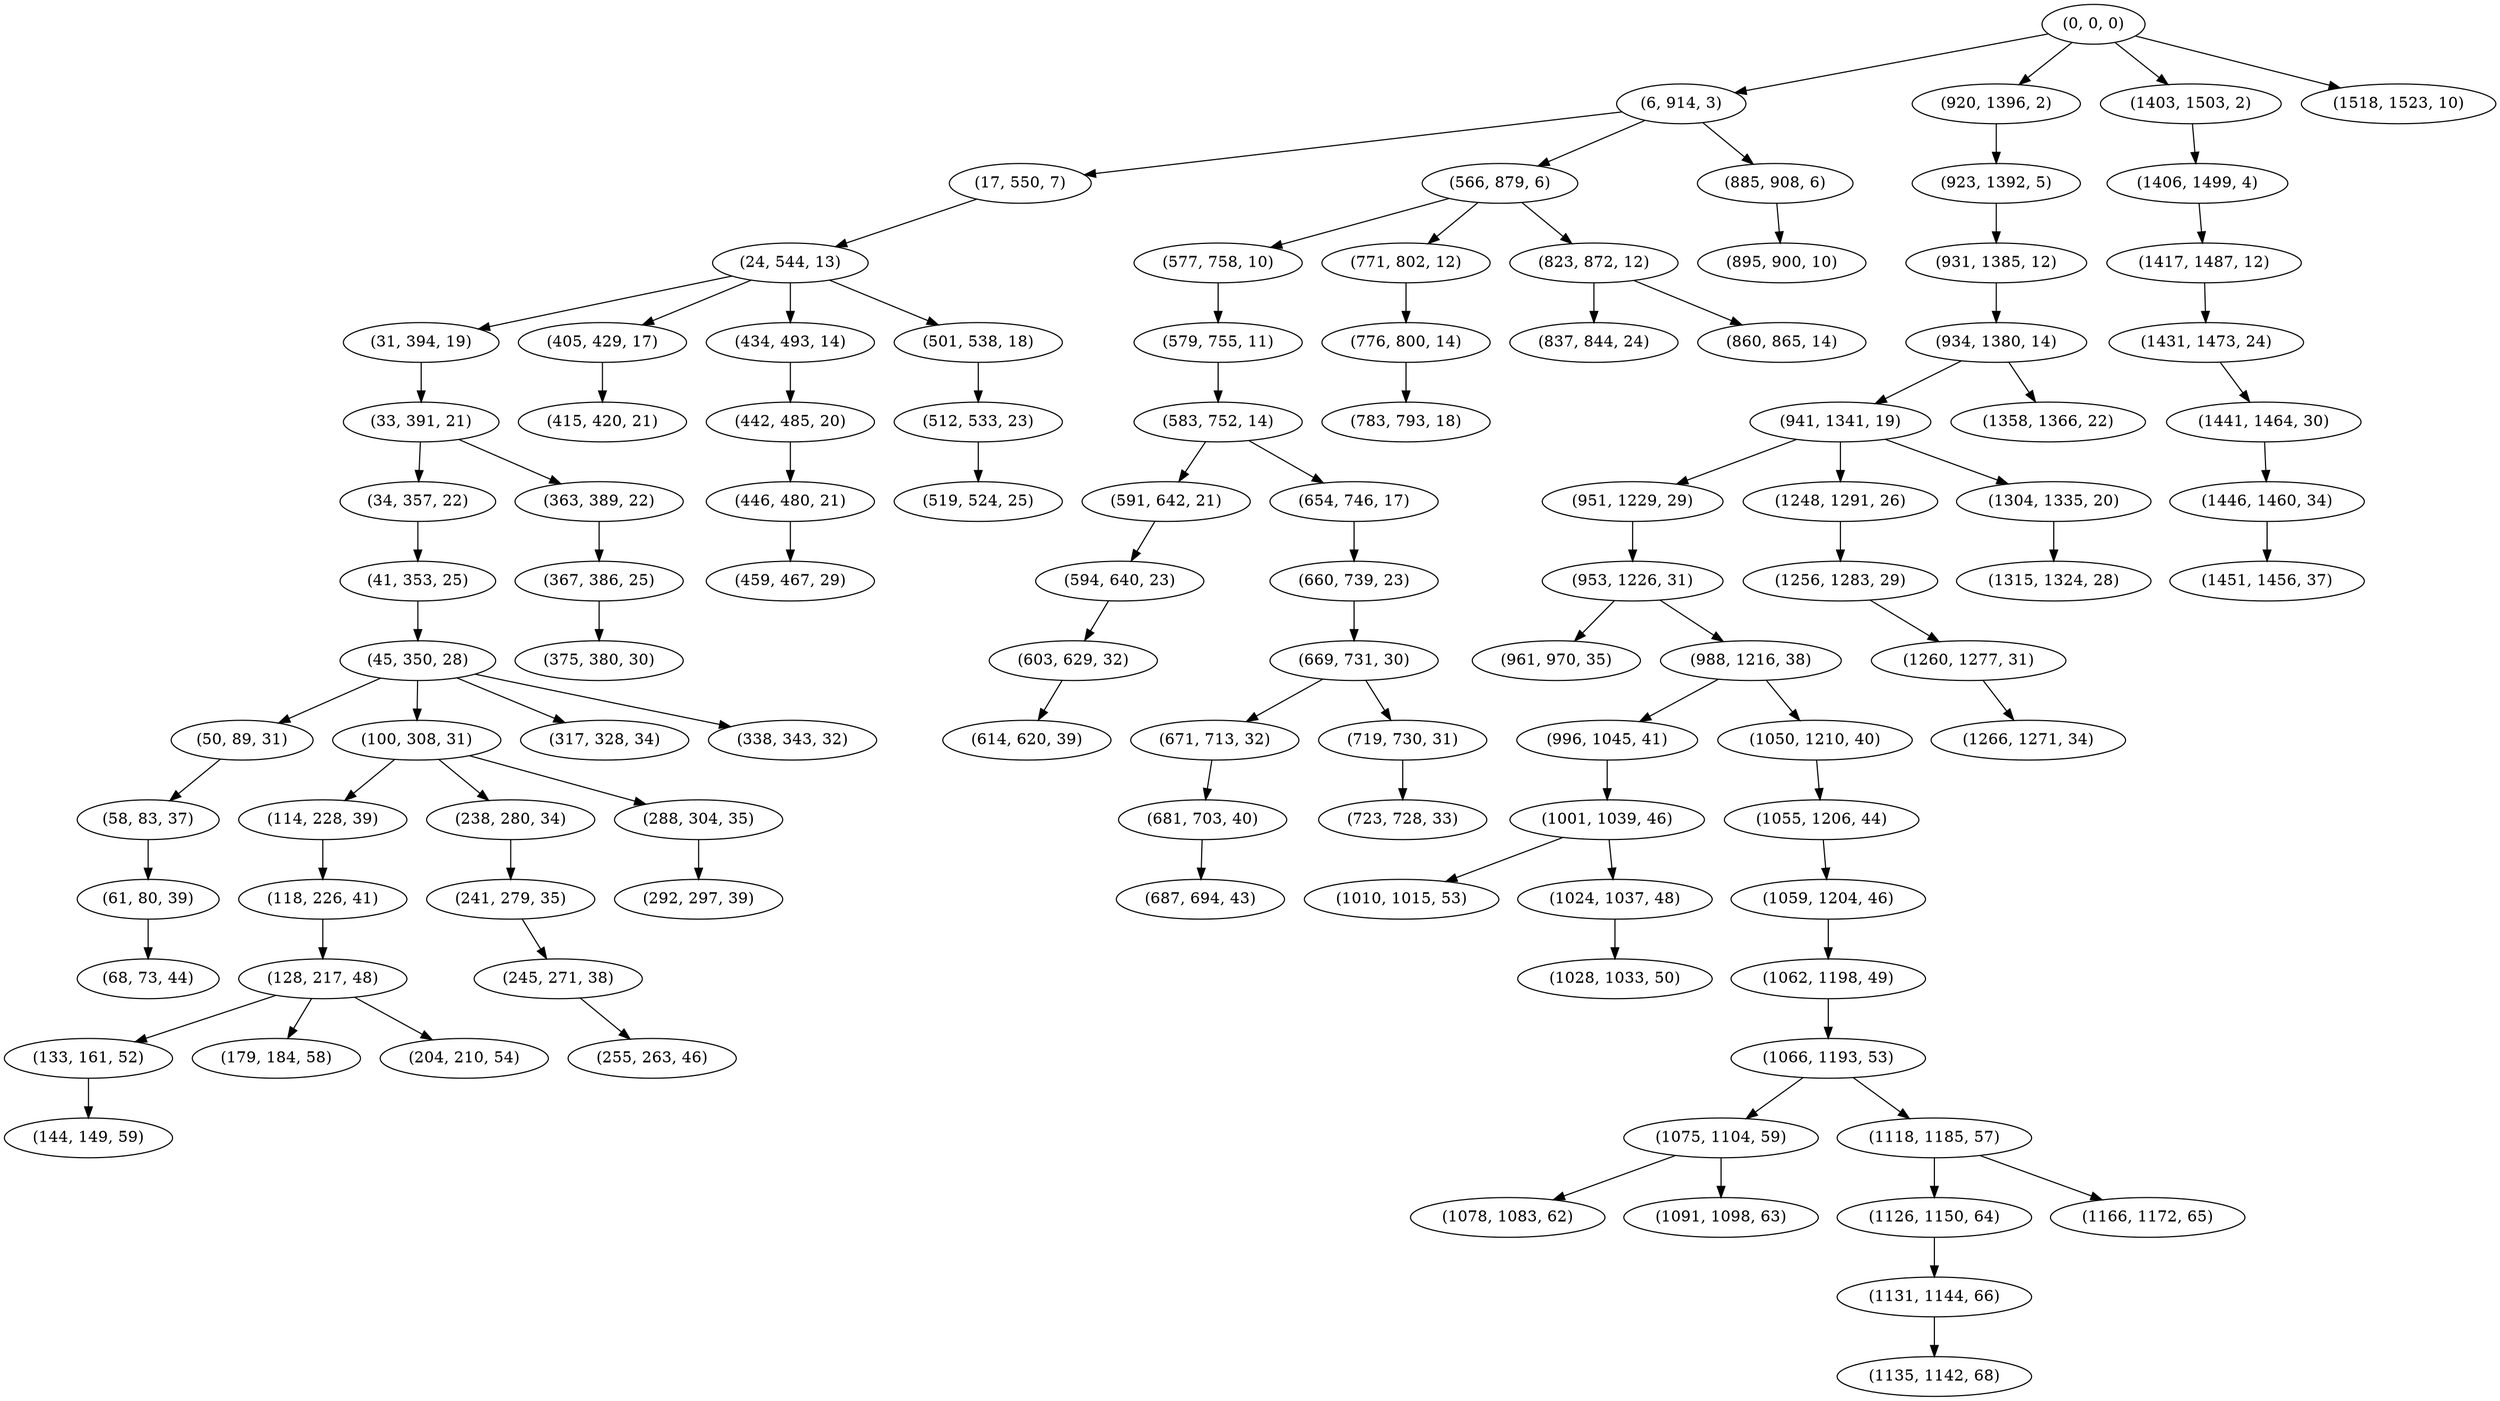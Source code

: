 digraph tree {
    "(0, 0, 0)";
    "(6, 914, 3)";
    "(17, 550, 7)";
    "(24, 544, 13)";
    "(31, 394, 19)";
    "(33, 391, 21)";
    "(34, 357, 22)";
    "(41, 353, 25)";
    "(45, 350, 28)";
    "(50, 89, 31)";
    "(58, 83, 37)";
    "(61, 80, 39)";
    "(68, 73, 44)";
    "(100, 308, 31)";
    "(114, 228, 39)";
    "(118, 226, 41)";
    "(128, 217, 48)";
    "(133, 161, 52)";
    "(144, 149, 59)";
    "(179, 184, 58)";
    "(204, 210, 54)";
    "(238, 280, 34)";
    "(241, 279, 35)";
    "(245, 271, 38)";
    "(255, 263, 46)";
    "(288, 304, 35)";
    "(292, 297, 39)";
    "(317, 328, 34)";
    "(338, 343, 32)";
    "(363, 389, 22)";
    "(367, 386, 25)";
    "(375, 380, 30)";
    "(405, 429, 17)";
    "(415, 420, 21)";
    "(434, 493, 14)";
    "(442, 485, 20)";
    "(446, 480, 21)";
    "(459, 467, 29)";
    "(501, 538, 18)";
    "(512, 533, 23)";
    "(519, 524, 25)";
    "(566, 879, 6)";
    "(577, 758, 10)";
    "(579, 755, 11)";
    "(583, 752, 14)";
    "(591, 642, 21)";
    "(594, 640, 23)";
    "(603, 629, 32)";
    "(614, 620, 39)";
    "(654, 746, 17)";
    "(660, 739, 23)";
    "(669, 731, 30)";
    "(671, 713, 32)";
    "(681, 703, 40)";
    "(687, 694, 43)";
    "(719, 730, 31)";
    "(723, 728, 33)";
    "(771, 802, 12)";
    "(776, 800, 14)";
    "(783, 793, 18)";
    "(823, 872, 12)";
    "(837, 844, 24)";
    "(860, 865, 14)";
    "(885, 908, 6)";
    "(895, 900, 10)";
    "(920, 1396, 2)";
    "(923, 1392, 5)";
    "(931, 1385, 12)";
    "(934, 1380, 14)";
    "(941, 1341, 19)";
    "(951, 1229, 29)";
    "(953, 1226, 31)";
    "(961, 970, 35)";
    "(988, 1216, 38)";
    "(996, 1045, 41)";
    "(1001, 1039, 46)";
    "(1010, 1015, 53)";
    "(1024, 1037, 48)";
    "(1028, 1033, 50)";
    "(1050, 1210, 40)";
    "(1055, 1206, 44)";
    "(1059, 1204, 46)";
    "(1062, 1198, 49)";
    "(1066, 1193, 53)";
    "(1075, 1104, 59)";
    "(1078, 1083, 62)";
    "(1091, 1098, 63)";
    "(1118, 1185, 57)";
    "(1126, 1150, 64)";
    "(1131, 1144, 66)";
    "(1135, 1142, 68)";
    "(1166, 1172, 65)";
    "(1248, 1291, 26)";
    "(1256, 1283, 29)";
    "(1260, 1277, 31)";
    "(1266, 1271, 34)";
    "(1304, 1335, 20)";
    "(1315, 1324, 28)";
    "(1358, 1366, 22)";
    "(1403, 1503, 2)";
    "(1406, 1499, 4)";
    "(1417, 1487, 12)";
    "(1431, 1473, 24)";
    "(1441, 1464, 30)";
    "(1446, 1460, 34)";
    "(1451, 1456, 37)";
    "(1518, 1523, 10)";
    "(0, 0, 0)" -> "(6, 914, 3)";
    "(0, 0, 0)" -> "(920, 1396, 2)";
    "(0, 0, 0)" -> "(1403, 1503, 2)";
    "(0, 0, 0)" -> "(1518, 1523, 10)";
    "(6, 914, 3)" -> "(17, 550, 7)";
    "(6, 914, 3)" -> "(566, 879, 6)";
    "(6, 914, 3)" -> "(885, 908, 6)";
    "(17, 550, 7)" -> "(24, 544, 13)";
    "(24, 544, 13)" -> "(31, 394, 19)";
    "(24, 544, 13)" -> "(405, 429, 17)";
    "(24, 544, 13)" -> "(434, 493, 14)";
    "(24, 544, 13)" -> "(501, 538, 18)";
    "(31, 394, 19)" -> "(33, 391, 21)";
    "(33, 391, 21)" -> "(34, 357, 22)";
    "(33, 391, 21)" -> "(363, 389, 22)";
    "(34, 357, 22)" -> "(41, 353, 25)";
    "(41, 353, 25)" -> "(45, 350, 28)";
    "(45, 350, 28)" -> "(50, 89, 31)";
    "(45, 350, 28)" -> "(100, 308, 31)";
    "(45, 350, 28)" -> "(317, 328, 34)";
    "(45, 350, 28)" -> "(338, 343, 32)";
    "(50, 89, 31)" -> "(58, 83, 37)";
    "(58, 83, 37)" -> "(61, 80, 39)";
    "(61, 80, 39)" -> "(68, 73, 44)";
    "(100, 308, 31)" -> "(114, 228, 39)";
    "(100, 308, 31)" -> "(238, 280, 34)";
    "(100, 308, 31)" -> "(288, 304, 35)";
    "(114, 228, 39)" -> "(118, 226, 41)";
    "(118, 226, 41)" -> "(128, 217, 48)";
    "(128, 217, 48)" -> "(133, 161, 52)";
    "(128, 217, 48)" -> "(179, 184, 58)";
    "(128, 217, 48)" -> "(204, 210, 54)";
    "(133, 161, 52)" -> "(144, 149, 59)";
    "(238, 280, 34)" -> "(241, 279, 35)";
    "(241, 279, 35)" -> "(245, 271, 38)";
    "(245, 271, 38)" -> "(255, 263, 46)";
    "(288, 304, 35)" -> "(292, 297, 39)";
    "(363, 389, 22)" -> "(367, 386, 25)";
    "(367, 386, 25)" -> "(375, 380, 30)";
    "(405, 429, 17)" -> "(415, 420, 21)";
    "(434, 493, 14)" -> "(442, 485, 20)";
    "(442, 485, 20)" -> "(446, 480, 21)";
    "(446, 480, 21)" -> "(459, 467, 29)";
    "(501, 538, 18)" -> "(512, 533, 23)";
    "(512, 533, 23)" -> "(519, 524, 25)";
    "(566, 879, 6)" -> "(577, 758, 10)";
    "(566, 879, 6)" -> "(771, 802, 12)";
    "(566, 879, 6)" -> "(823, 872, 12)";
    "(577, 758, 10)" -> "(579, 755, 11)";
    "(579, 755, 11)" -> "(583, 752, 14)";
    "(583, 752, 14)" -> "(591, 642, 21)";
    "(583, 752, 14)" -> "(654, 746, 17)";
    "(591, 642, 21)" -> "(594, 640, 23)";
    "(594, 640, 23)" -> "(603, 629, 32)";
    "(603, 629, 32)" -> "(614, 620, 39)";
    "(654, 746, 17)" -> "(660, 739, 23)";
    "(660, 739, 23)" -> "(669, 731, 30)";
    "(669, 731, 30)" -> "(671, 713, 32)";
    "(669, 731, 30)" -> "(719, 730, 31)";
    "(671, 713, 32)" -> "(681, 703, 40)";
    "(681, 703, 40)" -> "(687, 694, 43)";
    "(719, 730, 31)" -> "(723, 728, 33)";
    "(771, 802, 12)" -> "(776, 800, 14)";
    "(776, 800, 14)" -> "(783, 793, 18)";
    "(823, 872, 12)" -> "(837, 844, 24)";
    "(823, 872, 12)" -> "(860, 865, 14)";
    "(885, 908, 6)" -> "(895, 900, 10)";
    "(920, 1396, 2)" -> "(923, 1392, 5)";
    "(923, 1392, 5)" -> "(931, 1385, 12)";
    "(931, 1385, 12)" -> "(934, 1380, 14)";
    "(934, 1380, 14)" -> "(941, 1341, 19)";
    "(934, 1380, 14)" -> "(1358, 1366, 22)";
    "(941, 1341, 19)" -> "(951, 1229, 29)";
    "(941, 1341, 19)" -> "(1248, 1291, 26)";
    "(941, 1341, 19)" -> "(1304, 1335, 20)";
    "(951, 1229, 29)" -> "(953, 1226, 31)";
    "(953, 1226, 31)" -> "(961, 970, 35)";
    "(953, 1226, 31)" -> "(988, 1216, 38)";
    "(988, 1216, 38)" -> "(996, 1045, 41)";
    "(988, 1216, 38)" -> "(1050, 1210, 40)";
    "(996, 1045, 41)" -> "(1001, 1039, 46)";
    "(1001, 1039, 46)" -> "(1010, 1015, 53)";
    "(1001, 1039, 46)" -> "(1024, 1037, 48)";
    "(1024, 1037, 48)" -> "(1028, 1033, 50)";
    "(1050, 1210, 40)" -> "(1055, 1206, 44)";
    "(1055, 1206, 44)" -> "(1059, 1204, 46)";
    "(1059, 1204, 46)" -> "(1062, 1198, 49)";
    "(1062, 1198, 49)" -> "(1066, 1193, 53)";
    "(1066, 1193, 53)" -> "(1075, 1104, 59)";
    "(1066, 1193, 53)" -> "(1118, 1185, 57)";
    "(1075, 1104, 59)" -> "(1078, 1083, 62)";
    "(1075, 1104, 59)" -> "(1091, 1098, 63)";
    "(1118, 1185, 57)" -> "(1126, 1150, 64)";
    "(1118, 1185, 57)" -> "(1166, 1172, 65)";
    "(1126, 1150, 64)" -> "(1131, 1144, 66)";
    "(1131, 1144, 66)" -> "(1135, 1142, 68)";
    "(1248, 1291, 26)" -> "(1256, 1283, 29)";
    "(1256, 1283, 29)" -> "(1260, 1277, 31)";
    "(1260, 1277, 31)" -> "(1266, 1271, 34)";
    "(1304, 1335, 20)" -> "(1315, 1324, 28)";
    "(1403, 1503, 2)" -> "(1406, 1499, 4)";
    "(1406, 1499, 4)" -> "(1417, 1487, 12)";
    "(1417, 1487, 12)" -> "(1431, 1473, 24)";
    "(1431, 1473, 24)" -> "(1441, 1464, 30)";
    "(1441, 1464, 30)" -> "(1446, 1460, 34)";
    "(1446, 1460, 34)" -> "(1451, 1456, 37)";
}

